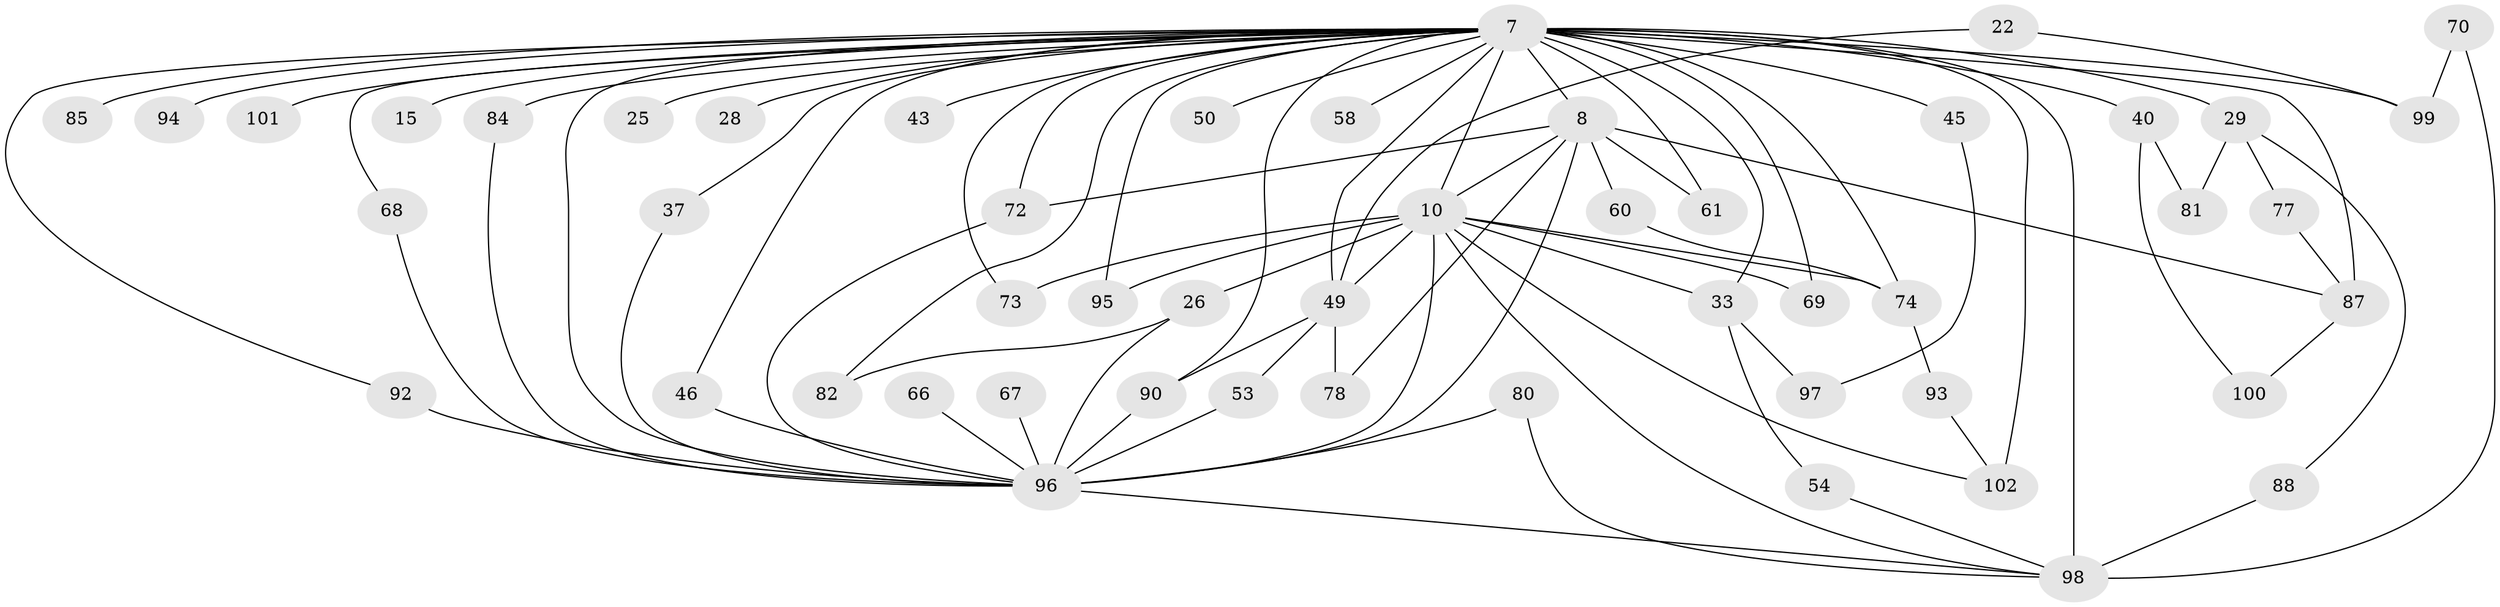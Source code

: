 // original degree distribution, {16: 0.00980392156862745, 30: 0.00980392156862745, 24: 0.029411764705882353, 32: 0.00980392156862745, 13: 0.00980392156862745, 11: 0.00980392156862745, 17: 0.00980392156862745, 15: 0.00980392156862745, 7: 0.0392156862745098, 5: 0.029411764705882353, 3: 0.16666666666666666, 2: 0.5784313725490197, 4: 0.06862745098039216, 6: 0.0196078431372549}
// Generated by graph-tools (version 1.1) at 2025/43/03/09/25 04:43:41]
// undirected, 51 vertices, 88 edges
graph export_dot {
graph [start="1"]
  node [color=gray90,style=filled];
  7 [super="+3+5"];
  8 [super="+6"];
  10 [super="+1"];
  15;
  22;
  25;
  26 [super="+17"];
  28;
  29 [super="+24"];
  33 [super="+30"];
  37;
  40 [super="+23"];
  43;
  45;
  46 [super="+14"];
  49 [super="+13"];
  50;
  53;
  54;
  58;
  60;
  61;
  66;
  67;
  68;
  69;
  70;
  72 [super="+16+44"];
  73;
  74 [super="+42"];
  77;
  78;
  80;
  81;
  82 [super="+64"];
  84 [super="+62"];
  85;
  87 [super="+86"];
  88;
  90 [super="+71"];
  92 [super="+52"];
  93;
  94;
  95 [super="+83"];
  96 [super="+91+9"];
  97;
  98 [super="+57+89+59+76"];
  99 [super="+11+36+39"];
  100;
  101;
  102 [super="+79+56"];
  7 -- 8 [weight=8];
  7 -- 10 [weight=8];
  7 -- 25 [weight=2];
  7 -- 28 [weight=2];
  7 -- 43 [weight=2];
  7 -- 45 [weight=2];
  7 -- 69;
  7 -- 74 [weight=4];
  7 -- 85 [weight=2];
  7 -- 87 [weight=6];
  7 -- 68;
  7 -- 82 [weight=3];
  7 -- 96 [weight=9];
  7 -- 33 [weight=2];
  7 -- 37;
  7 -- 101 [weight=2];
  7 -- 50 [weight=2];
  7 -- 40 [weight=3];
  7 -- 29 [weight=3];
  7 -- 99 [weight=6];
  7 -- 72;
  7 -- 73;
  7 -- 15 [weight=2];
  7 -- 84 [weight=2];
  7 -- 92;
  7 -- 94 [weight=2];
  7 -- 95 [weight=2];
  7 -- 102 [weight=4];
  7 -- 46;
  7 -- 58;
  7 -- 61;
  7 -- 98 [weight=7];
  7 -- 90;
  7 -- 49 [weight=2];
  8 -- 10 [weight=4];
  8 -- 60;
  8 -- 78;
  8 -- 61;
  8 -- 72 [weight=2];
  8 -- 87;
  8 -- 96 [weight=4];
  10 -- 69;
  10 -- 73;
  10 -- 49;
  10 -- 95;
  10 -- 33;
  10 -- 26;
  10 -- 102 [weight=2];
  10 -- 74;
  10 -- 98 [weight=3];
  10 -- 96 [weight=5];
  22 -- 99;
  22 -- 49;
  26 -- 82;
  26 -- 96 [weight=2];
  29 -- 81;
  29 -- 88;
  29 -- 77;
  33 -- 54;
  33 -- 97;
  37 -- 96;
  40 -- 81;
  40 -- 100;
  45 -- 97;
  46 -- 96 [weight=2];
  49 -- 53;
  49 -- 90;
  49 -- 78;
  53 -- 96;
  54 -- 98;
  60 -- 74;
  66 -- 96;
  67 -- 96;
  68 -- 96;
  70 -- 99;
  70 -- 98;
  72 -- 96;
  74 -- 93;
  77 -- 87;
  80 -- 98;
  80 -- 96;
  84 -- 96;
  87 -- 100;
  88 -- 98;
  90 -- 96 [weight=3];
  92 -- 96 [weight=2];
  93 -- 102;
  96 -- 98 [weight=3];
}
